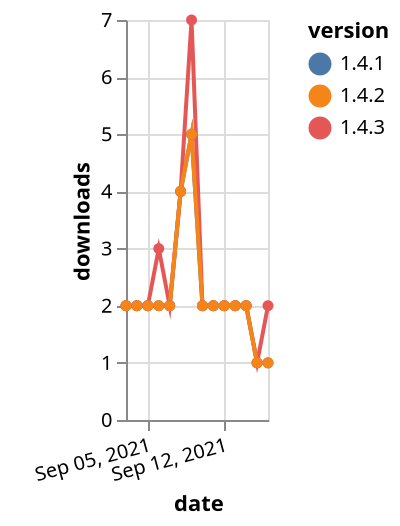 {"$schema": "https://vega.github.io/schema/vega-lite/v5.json", "description": "A simple bar chart with embedded data.", "data": {"values": [{"date": "2021-09-03", "total": 1634, "delta": 2, "version": "1.4.1"}, {"date": "2021-09-04", "total": 1636, "delta": 2, "version": "1.4.1"}, {"date": "2021-09-05", "total": 1638, "delta": 2, "version": "1.4.1"}, {"date": "2021-09-06", "total": 1640, "delta": 2, "version": "1.4.1"}, {"date": "2021-09-07", "total": 1642, "delta": 2, "version": "1.4.1"}, {"date": "2021-09-08", "total": 1646, "delta": 4, "version": "1.4.1"}, {"date": "2021-09-09", "total": 1651, "delta": 5, "version": "1.4.1"}, {"date": "2021-09-10", "total": 1653, "delta": 2, "version": "1.4.1"}, {"date": "2021-09-11", "total": 1655, "delta": 2, "version": "1.4.1"}, {"date": "2021-09-12", "total": 1657, "delta": 2, "version": "1.4.1"}, {"date": "2021-09-13", "total": 1659, "delta": 2, "version": "1.4.1"}, {"date": "2021-09-14", "total": 1661, "delta": 2, "version": "1.4.1"}, {"date": "2021-09-15", "total": 1662, "delta": 1, "version": "1.4.1"}, {"date": "2021-09-16", "total": 1663, "delta": 1, "version": "1.4.1"}, {"date": "2021-09-03", "total": 1188, "delta": 2, "version": "1.4.3"}, {"date": "2021-09-04", "total": 1190, "delta": 2, "version": "1.4.3"}, {"date": "2021-09-05", "total": 1192, "delta": 2, "version": "1.4.3"}, {"date": "2021-09-06", "total": 1195, "delta": 3, "version": "1.4.3"}, {"date": "2021-09-07", "total": 1197, "delta": 2, "version": "1.4.3"}, {"date": "2021-09-08", "total": 1201, "delta": 4, "version": "1.4.3"}, {"date": "2021-09-09", "total": 1208, "delta": 7, "version": "1.4.3"}, {"date": "2021-09-10", "total": 1210, "delta": 2, "version": "1.4.3"}, {"date": "2021-09-11", "total": 1212, "delta": 2, "version": "1.4.3"}, {"date": "2021-09-12", "total": 1214, "delta": 2, "version": "1.4.3"}, {"date": "2021-09-13", "total": 1216, "delta": 2, "version": "1.4.3"}, {"date": "2021-09-14", "total": 1218, "delta": 2, "version": "1.4.3"}, {"date": "2021-09-15", "total": 1219, "delta": 1, "version": "1.4.3"}, {"date": "2021-09-16", "total": 1221, "delta": 2, "version": "1.4.3"}, {"date": "2021-09-03", "total": 1373, "delta": 2, "version": "1.4.2"}, {"date": "2021-09-04", "total": 1375, "delta": 2, "version": "1.4.2"}, {"date": "2021-09-05", "total": 1377, "delta": 2, "version": "1.4.2"}, {"date": "2021-09-06", "total": 1379, "delta": 2, "version": "1.4.2"}, {"date": "2021-09-07", "total": 1381, "delta": 2, "version": "1.4.2"}, {"date": "2021-09-08", "total": 1385, "delta": 4, "version": "1.4.2"}, {"date": "2021-09-09", "total": 1390, "delta": 5, "version": "1.4.2"}, {"date": "2021-09-10", "total": 1392, "delta": 2, "version": "1.4.2"}, {"date": "2021-09-11", "total": 1394, "delta": 2, "version": "1.4.2"}, {"date": "2021-09-12", "total": 1396, "delta": 2, "version": "1.4.2"}, {"date": "2021-09-13", "total": 1398, "delta": 2, "version": "1.4.2"}, {"date": "2021-09-14", "total": 1400, "delta": 2, "version": "1.4.2"}, {"date": "2021-09-15", "total": 1401, "delta": 1, "version": "1.4.2"}, {"date": "2021-09-16", "total": 1402, "delta": 1, "version": "1.4.2"}]}, "width": "container", "mark": {"type": "line", "point": {"filled": true}}, "encoding": {"x": {"field": "date", "type": "temporal", "timeUnit": "yearmonthdate", "title": "date", "axis": {"labelAngle": -15}}, "y": {"field": "delta", "type": "quantitative", "title": "downloads"}, "color": {"field": "version", "type": "nominal"}, "tooltip": {"field": "delta"}}}